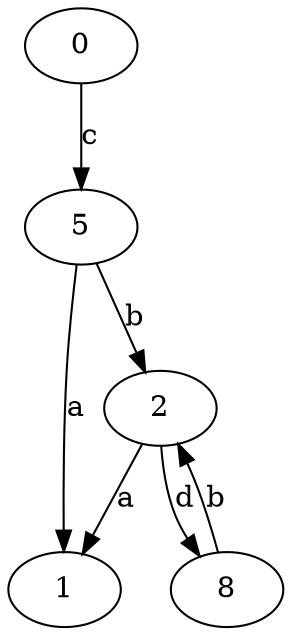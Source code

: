 strict digraph  {
0;
1;
2;
5;
8;
0 -> 5  [label=c];
2 -> 1  [label=a];
2 -> 8  [label=d];
5 -> 1  [label=a];
5 -> 2  [label=b];
8 -> 2  [label=b];
}
